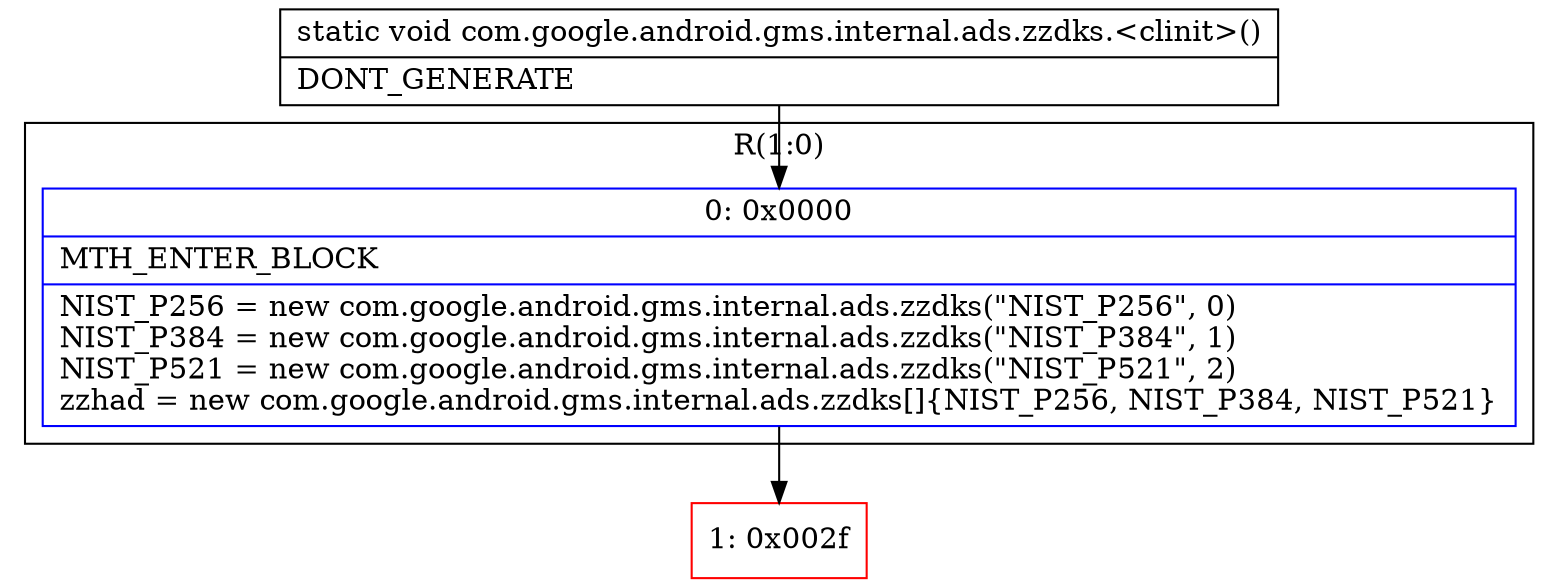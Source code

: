 digraph "CFG forcom.google.android.gms.internal.ads.zzdks.\<clinit\>()V" {
subgraph cluster_Region_480260769 {
label = "R(1:0)";
node [shape=record,color=blue];
Node_0 [shape=record,label="{0\:\ 0x0000|MTH_ENTER_BLOCK\l|NIST_P256 = new com.google.android.gms.internal.ads.zzdks(\"NIST_P256\", 0)\lNIST_P384 = new com.google.android.gms.internal.ads.zzdks(\"NIST_P384\", 1)\lNIST_P521 = new com.google.android.gms.internal.ads.zzdks(\"NIST_P521\", 2)\lzzhad = new com.google.android.gms.internal.ads.zzdks[]\{NIST_P256, NIST_P384, NIST_P521\}\l}"];
}
Node_1 [shape=record,color=red,label="{1\:\ 0x002f}"];
MethodNode[shape=record,label="{static void com.google.android.gms.internal.ads.zzdks.\<clinit\>()  | DONT_GENERATE\l}"];
MethodNode -> Node_0;
Node_0 -> Node_1;
}

